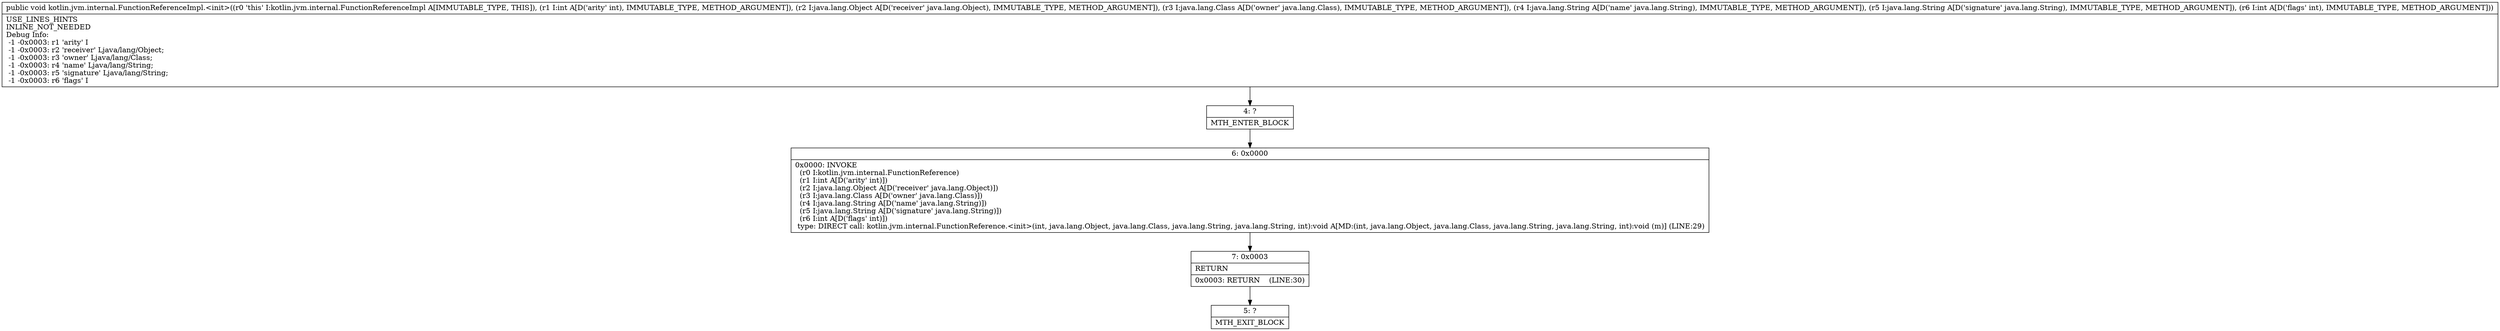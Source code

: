 digraph "CFG forkotlin.jvm.internal.FunctionReferenceImpl.\<init\>(ILjava\/lang\/Object;Ljava\/lang\/Class;Ljava\/lang\/String;Ljava\/lang\/String;I)V" {
Node_4 [shape=record,label="{4\:\ ?|MTH_ENTER_BLOCK\l}"];
Node_6 [shape=record,label="{6\:\ 0x0000|0x0000: INVOKE  \l  (r0 I:kotlin.jvm.internal.FunctionReference)\l  (r1 I:int A[D('arity' int)])\l  (r2 I:java.lang.Object A[D('receiver' java.lang.Object)])\l  (r3 I:java.lang.Class A[D('owner' java.lang.Class)])\l  (r4 I:java.lang.String A[D('name' java.lang.String)])\l  (r5 I:java.lang.String A[D('signature' java.lang.String)])\l  (r6 I:int A[D('flags' int)])\l type: DIRECT call: kotlin.jvm.internal.FunctionReference.\<init\>(int, java.lang.Object, java.lang.Class, java.lang.String, java.lang.String, int):void A[MD:(int, java.lang.Object, java.lang.Class, java.lang.String, java.lang.String, int):void (m)] (LINE:29)\l}"];
Node_7 [shape=record,label="{7\:\ 0x0003|RETURN\l|0x0003: RETURN    (LINE:30)\l}"];
Node_5 [shape=record,label="{5\:\ ?|MTH_EXIT_BLOCK\l}"];
MethodNode[shape=record,label="{public void kotlin.jvm.internal.FunctionReferenceImpl.\<init\>((r0 'this' I:kotlin.jvm.internal.FunctionReferenceImpl A[IMMUTABLE_TYPE, THIS]), (r1 I:int A[D('arity' int), IMMUTABLE_TYPE, METHOD_ARGUMENT]), (r2 I:java.lang.Object A[D('receiver' java.lang.Object), IMMUTABLE_TYPE, METHOD_ARGUMENT]), (r3 I:java.lang.Class A[D('owner' java.lang.Class), IMMUTABLE_TYPE, METHOD_ARGUMENT]), (r4 I:java.lang.String A[D('name' java.lang.String), IMMUTABLE_TYPE, METHOD_ARGUMENT]), (r5 I:java.lang.String A[D('signature' java.lang.String), IMMUTABLE_TYPE, METHOD_ARGUMENT]), (r6 I:int A[D('flags' int), IMMUTABLE_TYPE, METHOD_ARGUMENT]))  | USE_LINES_HINTS\lINLINE_NOT_NEEDED\lDebug Info:\l  \-1 \-0x0003: r1 'arity' I\l  \-1 \-0x0003: r2 'receiver' Ljava\/lang\/Object;\l  \-1 \-0x0003: r3 'owner' Ljava\/lang\/Class;\l  \-1 \-0x0003: r4 'name' Ljava\/lang\/String;\l  \-1 \-0x0003: r5 'signature' Ljava\/lang\/String;\l  \-1 \-0x0003: r6 'flags' I\l}"];
MethodNode -> Node_4;Node_4 -> Node_6;
Node_6 -> Node_7;
Node_7 -> Node_5;
}

